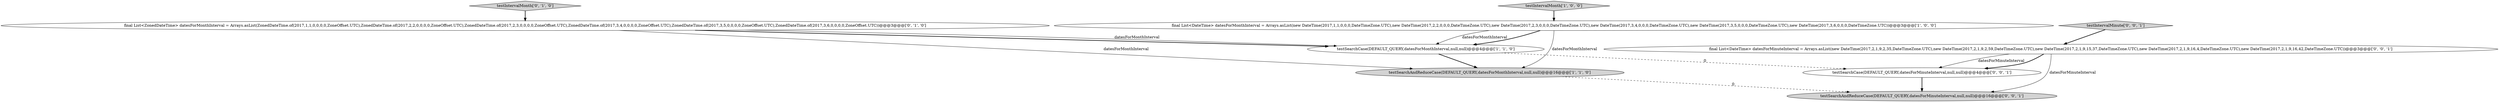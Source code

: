 digraph {
0 [style = filled, label = "testSearchAndReduceCase(DEFAULT_QUERY,datesForMonthInterval,null,null)@@@16@@@['1', '1', '0']", fillcolor = lightgray, shape = ellipse image = "AAA0AAABBB1BBB"];
5 [style = filled, label = "final List<ZonedDateTime> datesForMonthInterval = Arrays.asList(ZonedDateTime.of(2017,1,1,0,0,0,0,ZoneOffset.UTC),ZonedDateTime.of(2017,2,2,0,0,0,0,ZoneOffset.UTC),ZonedDateTime.of(2017,2,3,0,0,0,0,ZoneOffset.UTC),ZonedDateTime.of(2017,3,4,0,0,0,0,ZoneOffset.UTC),ZonedDateTime.of(2017,3,5,0,0,0,0,ZoneOffset.UTC),ZonedDateTime.of(2017,3,6,0,0,0,0,ZoneOffset.UTC))@@@3@@@['0', '1', '0']", fillcolor = white, shape = ellipse image = "AAA0AAABBB2BBB"];
1 [style = filled, label = "testSearchCase(DEFAULT_QUERY,datesForMonthInterval,null,null)@@@4@@@['1', '1', '0']", fillcolor = white, shape = ellipse image = "AAA0AAABBB1BBB"];
6 [style = filled, label = "testSearchCase(DEFAULT_QUERY,datesForMinuteInterval,null,null)@@@4@@@['0', '0', '1']", fillcolor = white, shape = ellipse image = "AAA0AAABBB3BBB"];
4 [style = filled, label = "testIntervalMonth['0', '1', '0']", fillcolor = lightgray, shape = diamond image = "AAA0AAABBB2BBB"];
7 [style = filled, label = "testIntervalMinute['0', '0', '1']", fillcolor = lightgray, shape = diamond image = "AAA0AAABBB3BBB"];
2 [style = filled, label = "testIntervalMonth['1', '0', '0']", fillcolor = lightgray, shape = diamond image = "AAA0AAABBB1BBB"];
8 [style = filled, label = "testSearchAndReduceCase(DEFAULT_QUERY,datesForMinuteInterval,null,null)@@@16@@@['0', '0', '1']", fillcolor = lightgray, shape = ellipse image = "AAA0AAABBB3BBB"];
9 [style = filled, label = "final List<DateTime> datesForMinuteInterval = Arrays.asList(new DateTime(2017,2,1,9,2,35,DateTimeZone.UTC),new DateTime(2017,2,1,9,2,59,DateTimeZone.UTC),new DateTime(2017,2,1,9,15,37,DateTimeZone.UTC),new DateTime(2017,2,1,9,16,4,DateTimeZone.UTC),new DateTime(2017,2,1,9,16,42,DateTimeZone.UTC))@@@3@@@['0', '0', '1']", fillcolor = white, shape = ellipse image = "AAA0AAABBB3BBB"];
3 [style = filled, label = "final List<DateTime> datesForMonthInterval = Arrays.asList(new DateTime(2017,1,1,0,0,0,DateTimeZone.UTC),new DateTime(2017,2,2,0,0,0,DateTimeZone.UTC),new DateTime(2017,2,3,0,0,0,DateTimeZone.UTC),new DateTime(2017,3,4,0,0,0,DateTimeZone.UTC),new DateTime(2017,3,5,0,0,0,DateTimeZone.UTC),new DateTime(2017,3,6,0,0,0,DateTimeZone.UTC))@@@3@@@['1', '0', '0']", fillcolor = white, shape = ellipse image = "AAA0AAABBB1BBB"];
6->8 [style = bold, label=""];
3->0 [style = solid, label="datesForMonthInterval"];
7->9 [style = bold, label=""];
5->1 [style = bold, label=""];
0->8 [style = dashed, label="0"];
9->6 [style = solid, label="datesForMinuteInterval"];
5->1 [style = solid, label="datesForMonthInterval"];
1->0 [style = bold, label=""];
3->1 [style = solid, label="datesForMonthInterval"];
9->8 [style = solid, label="datesForMinuteInterval"];
3->1 [style = bold, label=""];
4->5 [style = bold, label=""];
1->6 [style = dashed, label="0"];
5->0 [style = solid, label="datesForMonthInterval"];
2->3 [style = bold, label=""];
9->6 [style = bold, label=""];
}
